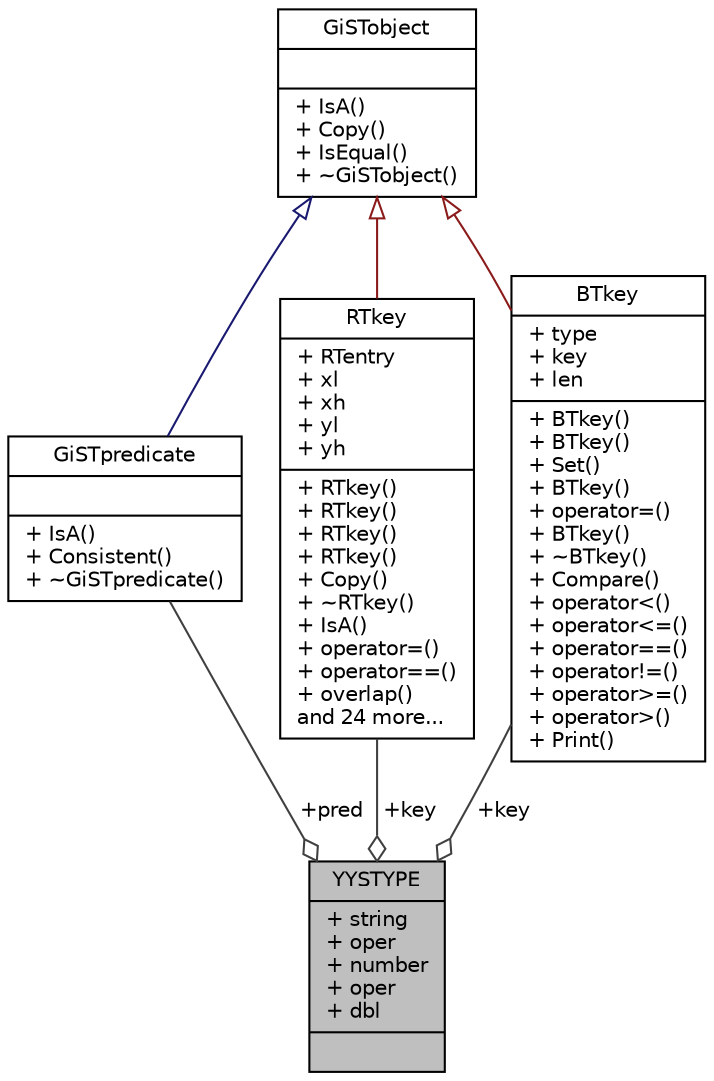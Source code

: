 digraph "YYSTYPE"
{
 // INTERACTIVE_SVG=YES
 // LATEX_PDF_SIZE
  edge [fontname="Helvetica",fontsize="10",labelfontname="Helvetica",labelfontsize="10"];
  node [fontname="Helvetica",fontsize="10",shape=record];
  Node1 [label="{YYSTYPE\n|+ string\l+ oper\l+ number\l+ oper\l+ dbl\l|}",height=0.2,width=0.4,color="black", fillcolor="grey75", style="filled", fontcolor="black",tooltip=" "];
  Node2 -> Node1 [color="grey25",fontsize="10",style="solid",label=" +pred" ,arrowhead="odiamond",fontname="Helvetica"];
  Node2 [label="{GiSTpredicate\n||+ IsA()\l+ Consistent()\l+ ~GiSTpredicate()\l}",height=0.2,width=0.4,color="black", fillcolor="white", style="filled",URL="$classGiSTpredicate.html",tooltip=" "];
  Node3 -> Node2 [dir="back",color="midnightblue",fontsize="10",style="solid",arrowtail="onormal",fontname="Helvetica"];
  Node3 [label="{GiSTobject\n||+ IsA()\l+ Copy()\l+ IsEqual()\l+ ~GiSTobject()\l}",height=0.2,width=0.4,color="black", fillcolor="white", style="filled",URL="$classGiSTobject.html",tooltip=" "];
  Node4 -> Node1 [color="grey25",fontsize="10",style="solid",label=" +key" ,arrowhead="odiamond",fontname="Helvetica"];
  Node4 [label="{RTkey\n|+ RTentry\l+ xl\l+ xh\l+ yl\l+ yh\l|+ RTkey()\l+ RTkey()\l+ RTkey()\l+ RTkey()\l+ Copy()\l+ ~RTkey()\l+ IsA()\l+ operator=()\l+ operator==()\l+ overlap()\land 24 more...\l}",height=0.2,width=0.4,color="black", fillcolor="white", style="filled",URL="$classRTkey.html",tooltip=" "];
  Node3 -> Node4 [dir="back",color="firebrick4",fontsize="10",style="solid",arrowtail="onormal",fontname="Helvetica"];
  Node5 -> Node1 [color="grey25",fontsize="10",style="solid",label=" +key" ,arrowhead="odiamond",fontname="Helvetica"];
  Node5 [label="{BTkey\n|+ type\l+ key\l+ len\l|+ BTkey()\l+ BTkey()\l+ Set()\l+ BTkey()\l+ operator=()\l+ BTkey()\l+ ~BTkey()\l+ Compare()\l+ operator\<()\l+ operator\<=()\l+ operator==()\l+ operator!=()\l+ operator\>=()\l+ operator\>()\l+ Print()\l}",height=0.2,width=0.4,color="black", fillcolor="white", style="filled",URL="$classBTkey.html",tooltip=" "];
  Node3 -> Node5 [dir="back",color="firebrick4",fontsize="10",style="solid",arrowtail="onormal",fontname="Helvetica"];
}
